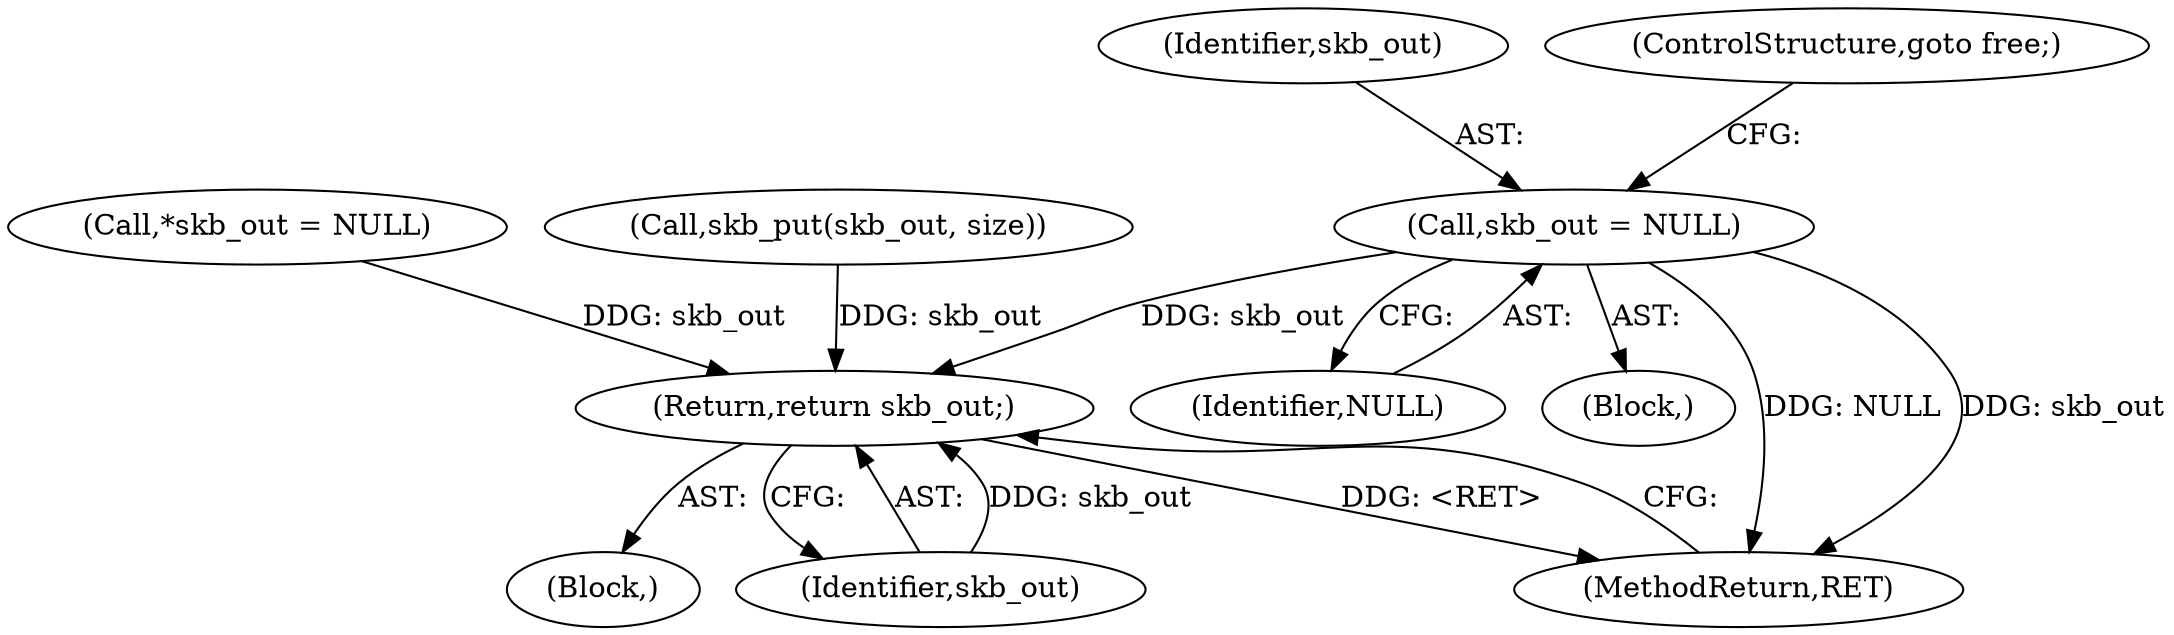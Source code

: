 digraph "0_linux_5b6698b0e4a37053de35cc24ee695b98a7eb712b@pointer" {
"1000167" [label="(Call,skb_out = NULL)"];
"1000216" [label="(Return,return skb_out;)"];
"1000109" [label="(Block,)"];
"1000167" [label="(Call,skb_out = NULL)"];
"1000168" [label="(Identifier,skb_out)"];
"1000216" [label="(Return,return skb_out;)"];
"1000113" [label="(Call,*skb_out = NULL)"];
"1000169" [label="(Identifier,NULL)"];
"1000164" [label="(Block,)"];
"1000217" [label="(Identifier,skb_out)"];
"1000202" [label="(Call,skb_put(skb_out, size))"];
"1000218" [label="(MethodReturn,RET)"];
"1000170" [label="(ControlStructure,goto free;)"];
"1000167" -> "1000164"  [label="AST: "];
"1000167" -> "1000169"  [label="CFG: "];
"1000168" -> "1000167"  [label="AST: "];
"1000169" -> "1000167"  [label="AST: "];
"1000170" -> "1000167"  [label="CFG: "];
"1000167" -> "1000218"  [label="DDG: NULL"];
"1000167" -> "1000218"  [label="DDG: skb_out"];
"1000167" -> "1000216"  [label="DDG: skb_out"];
"1000216" -> "1000109"  [label="AST: "];
"1000216" -> "1000217"  [label="CFG: "];
"1000217" -> "1000216"  [label="AST: "];
"1000218" -> "1000216"  [label="CFG: "];
"1000216" -> "1000218"  [label="DDG: <RET>"];
"1000217" -> "1000216"  [label="DDG: skb_out"];
"1000113" -> "1000216"  [label="DDG: skb_out"];
"1000202" -> "1000216"  [label="DDG: skb_out"];
}
